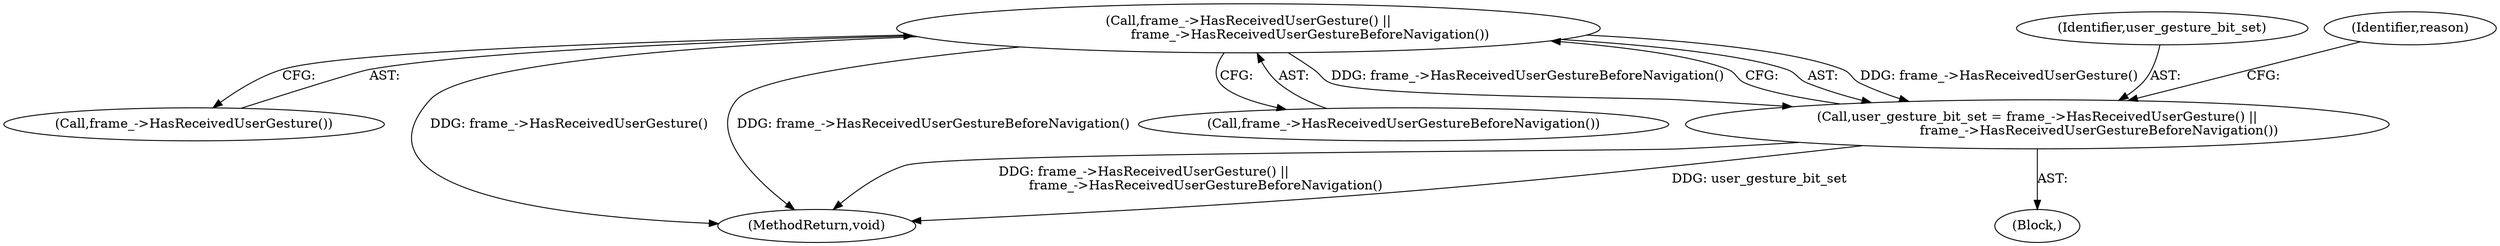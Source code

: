 digraph "0_Chrome_0ab2412a104d2f235d7b9fe19d30ef605a410832_3@API" {
"1000143" [label="(Call,frame_->HasReceivedUserGesture() ||\n                              frame_->HasReceivedUserGestureBeforeNavigation())"];
"1000141" [label="(Call,user_gesture_bit_set = frame_->HasReceivedUserGesture() ||\n                              frame_->HasReceivedUserGestureBeforeNavigation())"];
"1000144" [label="(Call,frame_->HasReceivedUserGesture())"];
"1000109" [label="(Block,)"];
"1000142" [label="(Identifier,user_gesture_bit_set)"];
"1000148" [label="(Identifier,reason)"];
"1000143" [label="(Call,frame_->HasReceivedUserGesture() ||\n                              frame_->HasReceivedUserGestureBeforeNavigation())"];
"1000207" [label="(MethodReturn,void)"];
"1000141" [label="(Call,user_gesture_bit_set = frame_->HasReceivedUserGesture() ||\n                              frame_->HasReceivedUserGestureBeforeNavigation())"];
"1000145" [label="(Call,frame_->HasReceivedUserGestureBeforeNavigation())"];
"1000143" -> "1000141"  [label="AST: "];
"1000143" -> "1000144"  [label="CFG: "];
"1000143" -> "1000145"  [label="CFG: "];
"1000144" -> "1000143"  [label="AST: "];
"1000145" -> "1000143"  [label="AST: "];
"1000141" -> "1000143"  [label="CFG: "];
"1000143" -> "1000207"  [label="DDG: frame_->HasReceivedUserGesture()"];
"1000143" -> "1000207"  [label="DDG: frame_->HasReceivedUserGestureBeforeNavigation()"];
"1000143" -> "1000141"  [label="DDG: frame_->HasReceivedUserGesture()"];
"1000143" -> "1000141"  [label="DDG: frame_->HasReceivedUserGestureBeforeNavigation()"];
"1000141" -> "1000109"  [label="AST: "];
"1000142" -> "1000141"  [label="AST: "];
"1000148" -> "1000141"  [label="CFG: "];
"1000141" -> "1000207"  [label="DDG: user_gesture_bit_set"];
"1000141" -> "1000207"  [label="DDG: frame_->HasReceivedUserGesture() ||\n                              frame_->HasReceivedUserGestureBeforeNavigation()"];
}
